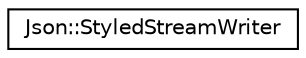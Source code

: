 digraph "类继承关系图"
{
 // LATEX_PDF_SIZE
  edge [fontname="Helvetica",fontsize="10",labelfontname="Helvetica",labelfontsize="10"];
  node [fontname="Helvetica",fontsize="10",shape=record];
  rankdir="LR";
  Node0 [label="Json::StyledStreamWriter",height=0.2,width=0.4,color="black", fillcolor="white", style="filled",URL="$classJson_1_1StyledStreamWriter.html",tooltip="Writes a Value in JSON format in a human friendly way, to a stream rather than to a string."];
}
